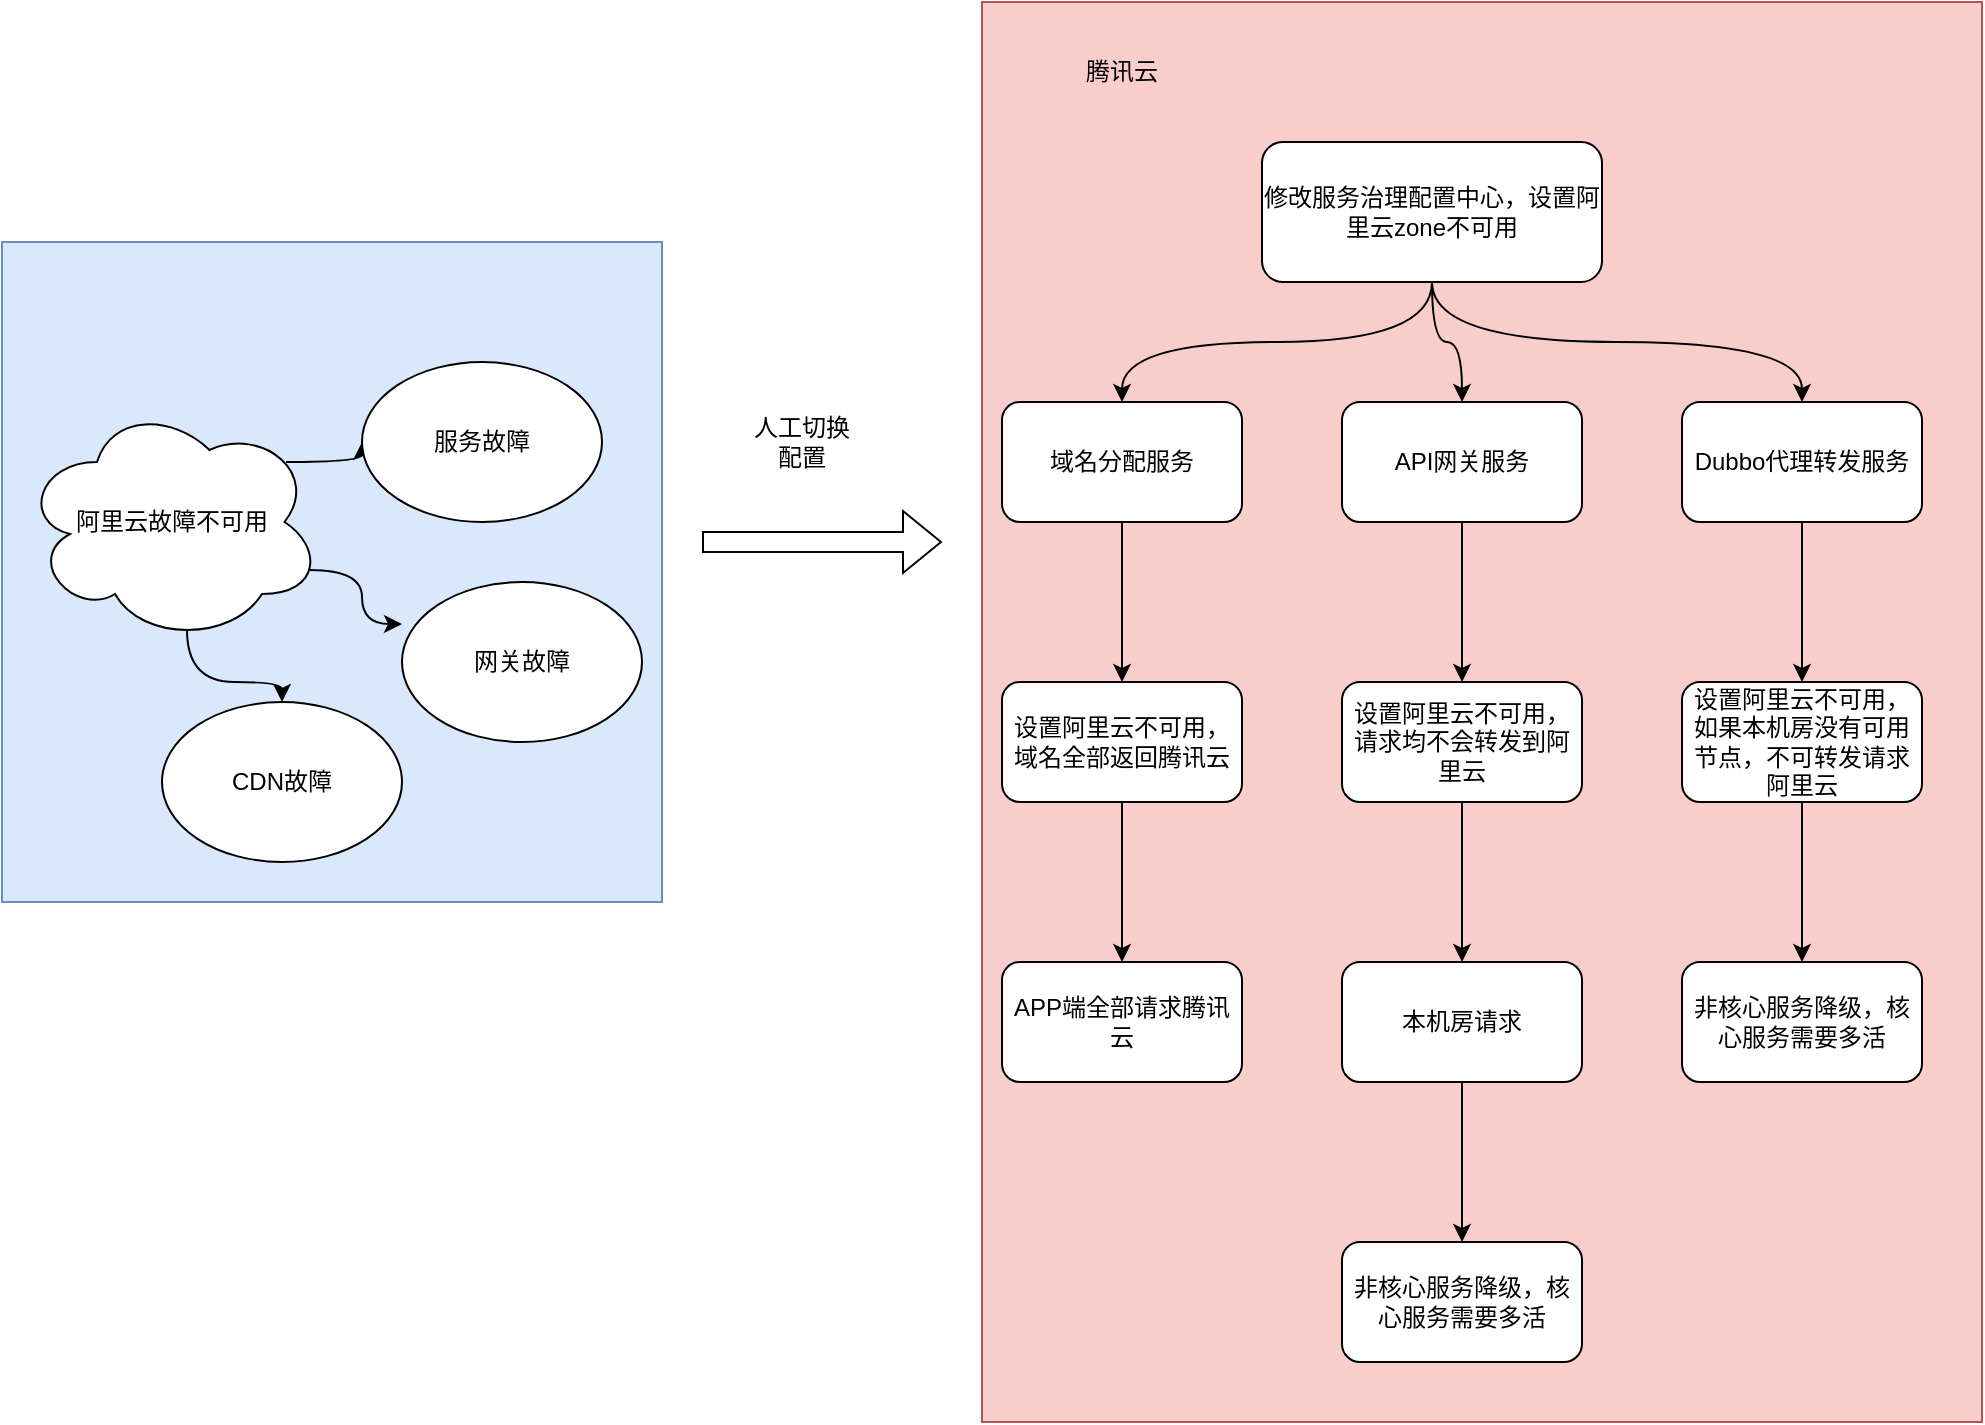 <mxfile version="24.6.3" type="github" pages="2">
  <diagram name="第 1 页" id="Me-MjEM7M695wylJR8Lp">
    <mxGraphModel dx="1434" dy="2013" grid="1" gridSize="10" guides="1" tooltips="1" connect="1" arrows="1" fold="1" page="1" pageScale="1" pageWidth="827" pageHeight="1169" math="0" shadow="0">
      <root>
        <mxCell id="0" />
        <mxCell id="1" parent="0" />
        <mxCell id="PVbhx7WJLC6wv19esgy7-37" value="" style="rounded=0;whiteSpace=wrap;html=1;fillColor=#f8cecc;strokeColor=#b85450;" parent="1" vertex="1">
          <mxGeometry x="1090" y="-180" width="500" height="710" as="geometry" />
        </mxCell>
        <mxCell id="PVbhx7WJLC6wv19esgy7-11" value="" style="whiteSpace=wrap;html=1;aspect=fixed;fillColor=#dae8fc;strokeColor=#6c8ebf;" parent="1" vertex="1">
          <mxGeometry x="600" y="-60" width="330" height="330" as="geometry" />
        </mxCell>
        <mxCell id="PVbhx7WJLC6wv19esgy7-8" style="edgeStyle=orthogonalEdgeStyle;curved=1;rounded=0;orthogonalLoop=1;jettySize=auto;html=1;exitX=0.88;exitY=0.25;exitDx=0;exitDy=0;exitPerimeter=0;entryX=0;entryY=0.5;entryDx=0;entryDy=0;" parent="1" source="PVbhx7WJLC6wv19esgy7-2" target="PVbhx7WJLC6wv19esgy7-5" edge="1">
          <mxGeometry relative="1" as="geometry" />
        </mxCell>
        <mxCell id="PVbhx7WJLC6wv19esgy7-10" style="edgeStyle=orthogonalEdgeStyle;curved=1;rounded=0;orthogonalLoop=1;jettySize=auto;html=1;exitX=0.55;exitY=0.95;exitDx=0;exitDy=0;exitPerimeter=0;" parent="1" source="PVbhx7WJLC6wv19esgy7-2" target="PVbhx7WJLC6wv19esgy7-3" edge="1">
          <mxGeometry relative="1" as="geometry" />
        </mxCell>
        <mxCell id="PVbhx7WJLC6wv19esgy7-2" value="阿里云故障不可用" style="ellipse;shape=cloud;whiteSpace=wrap;html=1;" parent="1" vertex="1">
          <mxGeometry x="610" y="20" width="150" height="120" as="geometry" />
        </mxCell>
        <mxCell id="PVbhx7WJLC6wv19esgy7-3" value="CDN故障" style="ellipse;whiteSpace=wrap;html=1;" parent="1" vertex="1">
          <mxGeometry x="680" y="170" width="120" height="80" as="geometry" />
        </mxCell>
        <mxCell id="PVbhx7WJLC6wv19esgy7-4" value="网关故障" style="ellipse;whiteSpace=wrap;html=1;" parent="1" vertex="1">
          <mxGeometry x="800" y="110" width="120" height="80" as="geometry" />
        </mxCell>
        <mxCell id="PVbhx7WJLC6wv19esgy7-5" value="服务故障" style="ellipse;whiteSpace=wrap;html=1;" parent="1" vertex="1">
          <mxGeometry x="780" width="120" height="80" as="geometry" />
        </mxCell>
        <mxCell id="PVbhx7WJLC6wv19esgy7-9" style="edgeStyle=orthogonalEdgeStyle;curved=1;rounded=0;orthogonalLoop=1;jettySize=auto;html=1;exitX=0.96;exitY=0.7;exitDx=0;exitDy=0;exitPerimeter=0;entryX=0;entryY=0.263;entryDx=0;entryDy=0;entryPerimeter=0;" parent="1" source="PVbhx7WJLC6wv19esgy7-2" target="PVbhx7WJLC6wv19esgy7-4" edge="1">
          <mxGeometry relative="1" as="geometry" />
        </mxCell>
        <mxCell id="PVbhx7WJLC6wv19esgy7-21" style="edgeStyle=orthogonalEdgeStyle;curved=1;rounded=0;orthogonalLoop=1;jettySize=auto;html=1;exitX=0.5;exitY=1;exitDx=0;exitDy=0;entryX=0.5;entryY=0;entryDx=0;entryDy=0;" parent="1" source="PVbhx7WJLC6wv19esgy7-12" target="PVbhx7WJLC6wv19esgy7-15" edge="1">
          <mxGeometry relative="1" as="geometry" />
        </mxCell>
        <mxCell id="PVbhx7WJLC6wv19esgy7-24" style="edgeStyle=orthogonalEdgeStyle;curved=1;rounded=0;orthogonalLoop=1;jettySize=auto;html=1;exitX=0.5;exitY=1;exitDx=0;exitDy=0;entryX=0.5;entryY=0;entryDx=0;entryDy=0;" parent="1" source="PVbhx7WJLC6wv19esgy7-12" target="PVbhx7WJLC6wv19esgy7-23" edge="1">
          <mxGeometry relative="1" as="geometry" />
        </mxCell>
        <mxCell id="PVbhx7WJLC6wv19esgy7-32" style="edgeStyle=orthogonalEdgeStyle;curved=1;rounded=0;orthogonalLoop=1;jettySize=auto;html=1;exitX=0.5;exitY=1;exitDx=0;exitDy=0;entryX=0.5;entryY=0;entryDx=0;entryDy=0;" parent="1" source="PVbhx7WJLC6wv19esgy7-12" target="PVbhx7WJLC6wv19esgy7-31" edge="1">
          <mxGeometry relative="1" as="geometry" />
        </mxCell>
        <mxCell id="PVbhx7WJLC6wv19esgy7-12" value="修改服务治理配置中心，设置阿里云zone不可用" style="rounded=1;whiteSpace=wrap;html=1;" parent="1" vertex="1">
          <mxGeometry x="1230" y="-110" width="170" height="70" as="geometry" />
        </mxCell>
        <mxCell id="PVbhx7WJLC6wv19esgy7-17" value="" style="edgeStyle=orthogonalEdgeStyle;curved=1;rounded=0;orthogonalLoop=1;jettySize=auto;html=1;" parent="1" source="PVbhx7WJLC6wv19esgy7-15" target="PVbhx7WJLC6wv19esgy7-16" edge="1">
          <mxGeometry relative="1" as="geometry" />
        </mxCell>
        <mxCell id="PVbhx7WJLC6wv19esgy7-15" value="域名分配服务" style="rounded=1;whiteSpace=wrap;html=1;" parent="1" vertex="1">
          <mxGeometry x="1100" y="20" width="120" height="60" as="geometry" />
        </mxCell>
        <mxCell id="PVbhx7WJLC6wv19esgy7-20" value="" style="edgeStyle=orthogonalEdgeStyle;curved=1;rounded=0;orthogonalLoop=1;jettySize=auto;html=1;" parent="1" source="PVbhx7WJLC6wv19esgy7-16" target="PVbhx7WJLC6wv19esgy7-19" edge="1">
          <mxGeometry relative="1" as="geometry" />
        </mxCell>
        <mxCell id="PVbhx7WJLC6wv19esgy7-16" value="设置阿里云不可用，域名全部返回腾讯云" style="rounded=1;whiteSpace=wrap;html=1;" parent="1" vertex="1">
          <mxGeometry x="1100" y="160" width="120" height="60" as="geometry" />
        </mxCell>
        <mxCell id="PVbhx7WJLC6wv19esgy7-19" value="APP端全部请求腾讯云" style="rounded=1;whiteSpace=wrap;html=1;" parent="1" vertex="1">
          <mxGeometry x="1100" y="300" width="120" height="60" as="geometry" />
        </mxCell>
        <mxCell id="PVbhx7WJLC6wv19esgy7-26" style="edgeStyle=orthogonalEdgeStyle;curved=1;rounded=0;orthogonalLoop=1;jettySize=auto;html=1;exitX=0.5;exitY=1;exitDx=0;exitDy=0;entryX=0.5;entryY=0;entryDx=0;entryDy=0;" parent="1" source="PVbhx7WJLC6wv19esgy7-23" target="PVbhx7WJLC6wv19esgy7-25" edge="1">
          <mxGeometry relative="1" as="geometry" />
        </mxCell>
        <mxCell id="PVbhx7WJLC6wv19esgy7-23" value="API网关服务" style="rounded=1;whiteSpace=wrap;html=1;" parent="1" vertex="1">
          <mxGeometry x="1270" y="20" width="120" height="60" as="geometry" />
        </mxCell>
        <mxCell id="PVbhx7WJLC6wv19esgy7-28" value="" style="edgeStyle=orthogonalEdgeStyle;curved=1;rounded=0;orthogonalLoop=1;jettySize=auto;html=1;" parent="1" source="PVbhx7WJLC6wv19esgy7-25" target="PVbhx7WJLC6wv19esgy7-27" edge="1">
          <mxGeometry relative="1" as="geometry" />
        </mxCell>
        <mxCell id="PVbhx7WJLC6wv19esgy7-25" value="设置阿里云不可用，请求均不会转发到阿里云" style="rounded=1;whiteSpace=wrap;html=1;" parent="1" vertex="1">
          <mxGeometry x="1270" y="160" width="120" height="60" as="geometry" />
        </mxCell>
        <mxCell id="PVbhx7WJLC6wv19esgy7-30" value="" style="edgeStyle=orthogonalEdgeStyle;curved=1;rounded=0;orthogonalLoop=1;jettySize=auto;html=1;" parent="1" source="PVbhx7WJLC6wv19esgy7-27" target="PVbhx7WJLC6wv19esgy7-29" edge="1">
          <mxGeometry relative="1" as="geometry" />
        </mxCell>
        <mxCell id="PVbhx7WJLC6wv19esgy7-27" value="本机房请求" style="rounded=1;whiteSpace=wrap;html=1;" parent="1" vertex="1">
          <mxGeometry x="1270" y="300" width="120" height="60" as="geometry" />
        </mxCell>
        <mxCell id="PVbhx7WJLC6wv19esgy7-29" value="非核心服务降级，核心服务需要多活" style="rounded=1;whiteSpace=wrap;html=1;" parent="1" vertex="1">
          <mxGeometry x="1270" y="440" width="120" height="60" as="geometry" />
        </mxCell>
        <mxCell id="PVbhx7WJLC6wv19esgy7-34" style="edgeStyle=orthogonalEdgeStyle;curved=1;rounded=0;orthogonalLoop=1;jettySize=auto;html=1;exitX=0.5;exitY=1;exitDx=0;exitDy=0;entryX=0.5;entryY=0;entryDx=0;entryDy=0;" parent="1" source="PVbhx7WJLC6wv19esgy7-31" target="PVbhx7WJLC6wv19esgy7-33" edge="1">
          <mxGeometry relative="1" as="geometry" />
        </mxCell>
        <mxCell id="PVbhx7WJLC6wv19esgy7-31" value="Dubbo代理转发服务" style="rounded=1;whiteSpace=wrap;html=1;" parent="1" vertex="1">
          <mxGeometry x="1440" y="20" width="120" height="60" as="geometry" />
        </mxCell>
        <mxCell id="PVbhx7WJLC6wv19esgy7-36" style="edgeStyle=orthogonalEdgeStyle;curved=1;rounded=0;orthogonalLoop=1;jettySize=auto;html=1;exitX=0.5;exitY=1;exitDx=0;exitDy=0;entryX=0.5;entryY=0;entryDx=0;entryDy=0;" parent="1" source="PVbhx7WJLC6wv19esgy7-33" target="PVbhx7WJLC6wv19esgy7-35" edge="1">
          <mxGeometry relative="1" as="geometry" />
        </mxCell>
        <mxCell id="PVbhx7WJLC6wv19esgy7-33" value="设置阿里云不可用，如果本机房没有可用节点，不可转发请求阿里云" style="rounded=1;whiteSpace=wrap;html=1;" parent="1" vertex="1">
          <mxGeometry x="1440" y="160" width="120" height="60" as="geometry" />
        </mxCell>
        <mxCell id="PVbhx7WJLC6wv19esgy7-35" value="非核心服务降级，核心服务需要多活" style="rounded=1;whiteSpace=wrap;html=1;" parent="1" vertex="1">
          <mxGeometry x="1440" y="300" width="120" height="60" as="geometry" />
        </mxCell>
        <mxCell id="PVbhx7WJLC6wv19esgy7-38" value="" style="shape=flexArrow;endArrow=classic;html=1;rounded=0;curved=1;" parent="1" edge="1">
          <mxGeometry width="50" height="50" relative="1" as="geometry">
            <mxPoint x="950" y="90" as="sourcePoint" />
            <mxPoint x="1070" y="90" as="targetPoint" />
          </mxGeometry>
        </mxCell>
        <mxCell id="PVbhx7WJLC6wv19esgy7-39" value="人工切换配置" style="text;html=1;align=center;verticalAlign=middle;whiteSpace=wrap;rounded=0;" parent="1" vertex="1">
          <mxGeometry x="970" y="25" width="60" height="30" as="geometry" />
        </mxCell>
        <mxCell id="8knFbB00gdAAItbC1cmN-1" value="腾讯云" style="text;html=1;align=center;verticalAlign=middle;whiteSpace=wrap;rounded=0;" vertex="1" parent="1">
          <mxGeometry x="1130" y="-160" width="60" height="30" as="geometry" />
        </mxCell>
      </root>
    </mxGraphModel>
  </diagram>
  <diagram id="GDBP_ybUnIgy_6UfR5kf" name="第 2 页">
    <mxGraphModel dx="1434" dy="844" grid="1" gridSize="10" guides="1" tooltips="1" connect="1" arrows="1" fold="1" page="1" pageScale="1" pageWidth="827" pageHeight="1169" math="0" shadow="0">
      <root>
        <mxCell id="0" />
        <mxCell id="1" parent="0" />
        <mxCell id="RtOizOSIzlT8tT24P8YN-13" style="edgeStyle=orthogonalEdgeStyle;rounded=0;orthogonalLoop=1;jettySize=auto;html=1;exitX=0.5;exitY=1;exitDx=0;exitDy=0;entryX=0.5;entryY=0;entryDx=0;entryDy=0;" edge="1" parent="1" source="RtOizOSIzlT8tT24P8YN-1" target="RtOizOSIzlT8tT24P8YN-2">
          <mxGeometry relative="1" as="geometry" />
        </mxCell>
        <mxCell id="RtOizOSIzlT8tT24P8YN-14" style="edgeStyle=orthogonalEdgeStyle;rounded=0;orthogonalLoop=1;jettySize=auto;html=1;exitX=0.5;exitY=1;exitDx=0;exitDy=0;entryX=0.5;entryY=0;entryDx=0;entryDy=0;" edge="1" parent="1" source="RtOizOSIzlT8tT24P8YN-1" target="RtOizOSIzlT8tT24P8YN-3">
          <mxGeometry relative="1" as="geometry" />
        </mxCell>
        <mxCell id="RtOizOSIzlT8tT24P8YN-17" style="edgeStyle=orthogonalEdgeStyle;rounded=0;orthogonalLoop=1;jettySize=auto;html=1;exitX=0.5;exitY=1;exitDx=0;exitDy=0;entryX=0.5;entryY=0;entryDx=0;entryDy=0;" edge="1" parent="1" source="RtOizOSIzlT8tT24P8YN-1" target="RtOizOSIzlT8tT24P8YN-4">
          <mxGeometry relative="1" as="geometry" />
        </mxCell>
        <mxCell id="RtOizOSIzlT8tT24P8YN-1" value="阿里云部分故障" style="rounded=1;whiteSpace=wrap;html=1;" vertex="1" parent="1">
          <mxGeometry x="610" y="130" width="120" height="60" as="geometry" />
        </mxCell>
        <mxCell id="RtOizOSIzlT8tT24P8YN-6" style="edgeStyle=orthogonalEdgeStyle;rounded=0;orthogonalLoop=1;jettySize=auto;html=1;exitX=0.5;exitY=1;exitDx=0;exitDy=0;" edge="1" parent="1" source="RtOizOSIzlT8tT24P8YN-2" target="RtOizOSIzlT8tT24P8YN-5">
          <mxGeometry relative="1" as="geometry" />
        </mxCell>
        <mxCell id="RtOizOSIzlT8tT24P8YN-2" value="CDN异常" style="rounded=1;whiteSpace=wrap;html=1;" vertex="1" parent="1">
          <mxGeometry x="410" y="240" width="120" height="60" as="geometry" />
        </mxCell>
        <mxCell id="RtOizOSIzlT8tT24P8YN-16" style="edgeStyle=orthogonalEdgeStyle;rounded=0;orthogonalLoop=1;jettySize=auto;html=1;exitX=0.5;exitY=1;exitDx=0;exitDy=0;entryX=1;entryY=0.5;entryDx=0;entryDy=0;" edge="1" parent="1" source="RtOizOSIzlT8tT24P8YN-3" target="RtOizOSIzlT8tT24P8YN-5">
          <mxGeometry relative="1" as="geometry" />
        </mxCell>
        <mxCell id="RtOizOSIzlT8tT24P8YN-3" value="网关异常" style="rounded=1;whiteSpace=wrap;html=1;" vertex="1" parent="1">
          <mxGeometry x="610" y="240" width="120" height="60" as="geometry" />
        </mxCell>
        <mxCell id="RtOizOSIzlT8tT24P8YN-19" style="edgeStyle=orthogonalEdgeStyle;rounded=0;orthogonalLoop=1;jettySize=auto;html=1;exitX=0.5;exitY=1;exitDx=0;exitDy=0;entryX=0.5;entryY=0;entryDx=0;entryDy=0;" edge="1" parent="1" source="RtOizOSIzlT8tT24P8YN-4" target="RtOizOSIzlT8tT24P8YN-18">
          <mxGeometry relative="1" as="geometry" />
        </mxCell>
        <mxCell id="RtOizOSIzlT8tT24P8YN-4" value="服务异常" style="rounded=1;whiteSpace=wrap;html=1;" vertex="1" parent="1">
          <mxGeometry x="810" y="240" width="120" height="60" as="geometry" />
        </mxCell>
        <mxCell id="RtOizOSIzlT8tT24P8YN-12" style="edgeStyle=orthogonalEdgeStyle;rounded=0;orthogonalLoop=1;jettySize=auto;html=1;exitX=0.5;exitY=1;exitDx=0;exitDy=0;entryX=0.5;entryY=0;entryDx=0;entryDy=0;" edge="1" parent="1" source="RtOizOSIzlT8tT24P8YN-5" target="RtOizOSIzlT8tT24P8YN-8">
          <mxGeometry relative="1" as="geometry" />
        </mxCell>
        <mxCell id="RtOizOSIzlT8tT24P8YN-5" value="修改服务治理配置中心，设置阿里云域名不可用" style="rounded=1;whiteSpace=wrap;html=1;" vertex="1" parent="1">
          <mxGeometry x="410" y="360" width="120" height="60" as="geometry" />
        </mxCell>
        <mxCell id="RtOizOSIzlT8tT24P8YN-7" value="" style="edgeStyle=orthogonalEdgeStyle;curved=1;rounded=0;orthogonalLoop=1;jettySize=auto;html=1;" edge="1" parent="1" source="RtOizOSIzlT8tT24P8YN-8" target="RtOizOSIzlT8tT24P8YN-10">
          <mxGeometry relative="1" as="geometry" />
        </mxCell>
        <mxCell id="RtOizOSIzlT8tT24P8YN-8" value="域名分配服务" style="rounded=1;whiteSpace=wrap;html=1;" vertex="1" parent="1">
          <mxGeometry x="410" y="480" width="120" height="60" as="geometry" />
        </mxCell>
        <mxCell id="RtOizOSIzlT8tT24P8YN-9" value="" style="edgeStyle=orthogonalEdgeStyle;curved=1;rounded=0;orthogonalLoop=1;jettySize=auto;html=1;" edge="1" parent="1" source="RtOizOSIzlT8tT24P8YN-10" target="RtOizOSIzlT8tT24P8YN-11">
          <mxGeometry relative="1" as="geometry" />
        </mxCell>
        <mxCell id="RtOizOSIzlT8tT24P8YN-10" value="设置阿里云不可用，域名全部返回腾讯云" style="rounded=1;whiteSpace=wrap;html=1;" vertex="1" parent="1">
          <mxGeometry x="410" y="620" width="120" height="60" as="geometry" />
        </mxCell>
        <mxCell id="RtOizOSIzlT8tT24P8YN-11" value="APP端全部腾讯云域名" style="rounded=1;whiteSpace=wrap;html=1;" vertex="1" parent="1">
          <mxGeometry x="410" y="760" width="120" height="60" as="geometry" />
        </mxCell>
        <mxCell id="RtOizOSIzlT8tT24P8YN-21" style="edgeStyle=orthogonalEdgeStyle;rounded=0;orthogonalLoop=1;jettySize=auto;html=1;exitX=0.5;exitY=1;exitDx=0;exitDy=0;" edge="1" parent="1" source="RtOizOSIzlT8tT24P8YN-18" target="RtOizOSIzlT8tT24P8YN-20">
          <mxGeometry relative="1" as="geometry" />
        </mxCell>
        <mxCell id="RtOizOSIzlT8tT24P8YN-23" style="edgeStyle=orthogonalEdgeStyle;rounded=0;orthogonalLoop=1;jettySize=auto;html=1;exitX=0.5;exitY=1;exitDx=0;exitDy=0;entryX=0.5;entryY=0;entryDx=0;entryDy=0;" edge="1" parent="1" source="RtOizOSIzlT8tT24P8YN-18" target="RtOizOSIzlT8tT24P8YN-22">
          <mxGeometry relative="1" as="geometry" />
        </mxCell>
        <mxCell id="RtOizOSIzlT8tT24P8YN-18" value="修改服务治理配置中心，设置阿里云该服务本机房不可用" style="rounded=1;whiteSpace=wrap;html=1;" vertex="1" parent="1">
          <mxGeometry x="810" y="350" width="120" height="60" as="geometry" />
        </mxCell>
        <mxCell id="RtOizOSIzlT8tT24P8YN-20" value="API网关请求该服务所有接口，转发到腾讯云网关" style="rounded=1;whiteSpace=wrap;html=1;" vertex="1" parent="1">
          <mxGeometry x="700" y="480" width="120" height="60" as="geometry" />
        </mxCell>
        <mxCell id="RtOizOSIzlT8tT24P8YN-22" value="阿里云Dubbo服务请求该服务，通过代理服务请求腾讯云网关" style="rounded=1;whiteSpace=wrap;html=1;" vertex="1" parent="1">
          <mxGeometry x="890" y="480" width="120" height="60" as="geometry" />
        </mxCell>
      </root>
    </mxGraphModel>
  </diagram>
</mxfile>
